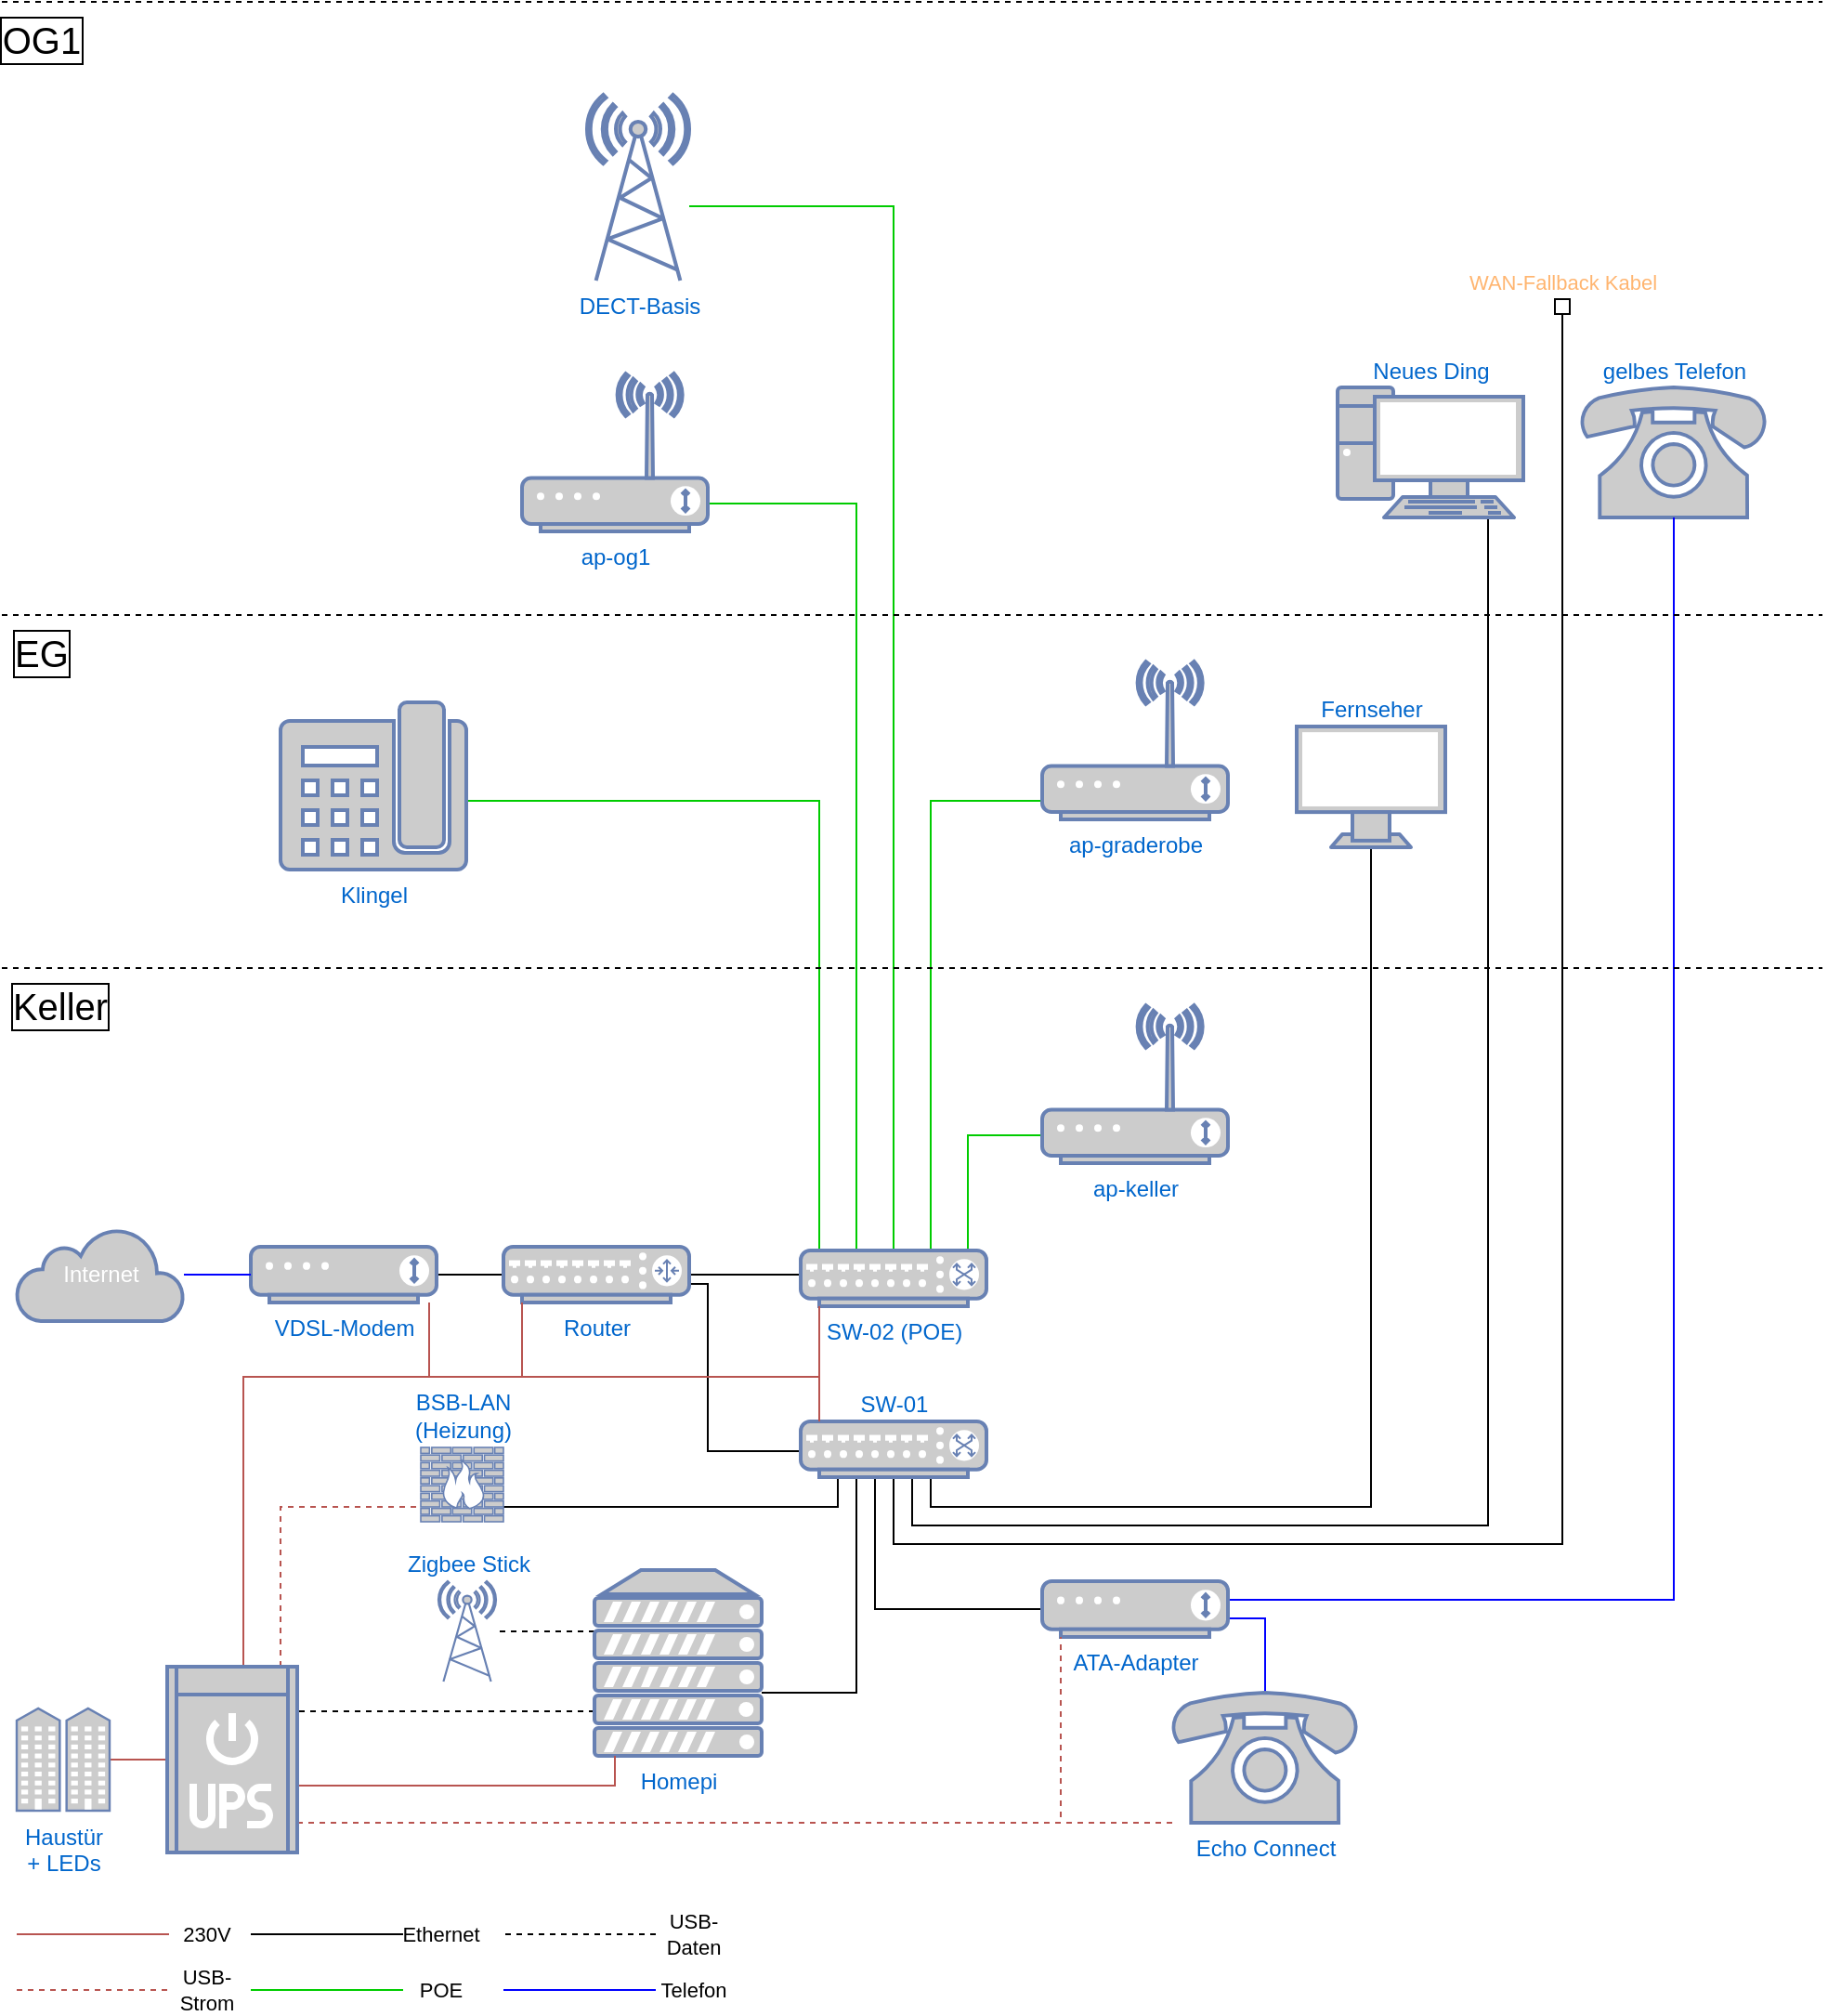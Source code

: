 <mxfile version="21.1.2" type="device">
  <diagram name="Seite-1" id="_rfHNXcPZ4yJtJKRqJeb">
    <mxGraphModel dx="989" dy="1751" grid="1" gridSize="10" guides="1" tooltips="1" connect="1" arrows="1" fold="1" page="1" pageScale="1" pageWidth="827" pageHeight="1169" math="0" shadow="0">
      <root>
        <mxCell id="0" />
        <mxCell id="1" parent="0" />
        <mxCell id="pFpffmRykM0pyIzJijej-9" style="edgeStyle=orthogonalEdgeStyle;rounded=0;orthogonalLoop=1;jettySize=auto;html=1;endArrow=none;endFill=0;" parent="1" source="pFpffmRykM0pyIzJijej-1" target="pFpffmRykM0pyIzJijej-5" edge="1">
          <mxGeometry relative="1" as="geometry" />
        </mxCell>
        <mxCell id="pFpffmRykM0pyIzJijej-1" value="VDSL-Modem" style="fontColor=#0066CC;verticalAlign=top;verticalLabelPosition=bottom;labelPosition=center;align=center;html=1;outlineConnect=0;fillColor=#CCCCCC;strokeColor=#6881B3;gradientColor=none;gradientDirection=north;strokeWidth=2;shape=mxgraph.networks.modem;" parent="1" vertex="1">
          <mxGeometry x="184" y="220" width="100" height="30" as="geometry" />
        </mxCell>
        <mxCell id="pFpffmRykM0pyIzJijej-8" style="edgeStyle=orthogonalEdgeStyle;rounded=0;orthogonalLoop=1;jettySize=auto;html=1;endArrow=none;endFill=0;strokeColor=#0000FF;" parent="1" source="pFpffmRykM0pyIzJijej-3" target="pFpffmRykM0pyIzJijej-1" edge="1">
          <mxGeometry relative="1" as="geometry" />
        </mxCell>
        <mxCell id="pFpffmRykM0pyIzJijej-3" value="Internet" style="html=1;outlineConnect=0;fillColor=#CCCCCC;strokeColor=#6881B3;gradientColor=none;gradientDirection=north;strokeWidth=2;shape=mxgraph.networks.cloud;fontColor=#ffffff;" parent="1" vertex="1">
          <mxGeometry x="58" y="210" width="90" height="50" as="geometry" />
        </mxCell>
        <mxCell id="pFpffmRykM0pyIzJijej-10" style="edgeStyle=orthogonalEdgeStyle;rounded=0;orthogonalLoop=1;jettySize=auto;html=1;endArrow=none;endFill=0;" parent="1" source="pFpffmRykM0pyIzJijej-5" target="pFpffmRykM0pyIzJijej-6" edge="1">
          <mxGeometry relative="1" as="geometry">
            <Array as="points">
              <mxPoint x="430" y="240" />
              <mxPoint x="430" y="330" />
            </Array>
          </mxGeometry>
        </mxCell>
        <mxCell id="pFpffmRykM0pyIzJijej-11" style="edgeStyle=orthogonalEdgeStyle;rounded=0;orthogonalLoop=1;jettySize=auto;html=1;endArrow=none;endFill=0;" parent="1" source="pFpffmRykM0pyIzJijej-5" target="pFpffmRykM0pyIzJijej-7" edge="1">
          <mxGeometry relative="1" as="geometry">
            <Array as="points">
              <mxPoint x="480" y="235" />
              <mxPoint x="480" y="235" />
            </Array>
          </mxGeometry>
        </mxCell>
        <mxCell id="pFpffmRykM0pyIzJijej-5" value="Router" style="fontColor=#0066CC;verticalAlign=top;verticalLabelPosition=bottom;labelPosition=center;align=center;html=1;outlineConnect=0;fillColor=#CCCCCC;strokeColor=#6881B3;gradientColor=none;gradientDirection=north;strokeWidth=2;shape=mxgraph.networks.router;" parent="1" vertex="1">
          <mxGeometry x="320" y="220" width="100" height="30" as="geometry" />
        </mxCell>
        <mxCell id="pFpffmRykM0pyIzJijej-32" style="edgeStyle=orthogonalEdgeStyle;rounded=0;orthogonalLoop=1;jettySize=auto;html=1;endArrow=none;endFill=0;" parent="1" source="pFpffmRykM0pyIzJijej-6" target="pFpffmRykM0pyIzJijej-21" edge="1">
          <mxGeometry relative="1" as="geometry">
            <Array as="points">
              <mxPoint x="520" y="415" />
            </Array>
          </mxGeometry>
        </mxCell>
        <mxCell id="pFpffmRykM0pyIzJijej-33" style="edgeStyle=orthogonalEdgeStyle;rounded=0;orthogonalLoop=1;jettySize=auto;html=1;endArrow=none;endFill=0;" parent="1" source="pFpffmRykM0pyIzJijej-6" target="pFpffmRykM0pyIzJijej-13" edge="1">
          <mxGeometry relative="1" as="geometry">
            <Array as="points">
              <mxPoint x="510" y="460" />
            </Array>
          </mxGeometry>
        </mxCell>
        <mxCell id="pFpffmRykM0pyIzJijej-40" style="edgeStyle=orthogonalEdgeStyle;rounded=0;orthogonalLoop=1;jettySize=auto;html=1;endArrow=none;endFill=0;" parent="1" source="pFpffmRykM0pyIzJijej-6" target="pFpffmRykM0pyIzJijej-39" edge="1">
          <mxGeometry relative="1" as="geometry">
            <Array as="points">
              <mxPoint x="540" y="370" />
              <mxPoint x="850" y="370" />
            </Array>
          </mxGeometry>
        </mxCell>
        <mxCell id="pFpffmRykM0pyIzJijej-41" style="edgeStyle=orthogonalEdgeStyle;rounded=0;orthogonalLoop=1;jettySize=auto;html=1;endArrow=box;endFill=0;" parent="1" source="pFpffmRykM0pyIzJijej-6" edge="1">
          <mxGeometry relative="1" as="geometry">
            <mxPoint x="890" y="-290" as="targetPoint" />
            <Array as="points">
              <mxPoint x="530" y="380" />
              <mxPoint x="890" y="380" />
            </Array>
          </mxGeometry>
        </mxCell>
        <mxCell id="pFpffmRykM0pyIzJijej-42" value="WAN-Fallback Kabel" style="edgeLabel;html=1;align=center;verticalAlign=middle;resizable=0;points=[];fontColor=#FFB570;" parent="pFpffmRykM0pyIzJijej-41" vertex="1" connectable="0">
          <mxGeometry x="0.941" y="-4" relative="1" as="geometry">
            <mxPoint x="-4" y="-41" as="offset" />
          </mxGeometry>
        </mxCell>
        <mxCell id="pFpffmRykM0pyIzJijej-44" style="edgeStyle=orthogonalEdgeStyle;rounded=0;orthogonalLoop=1;jettySize=auto;html=1;endArrow=none;endFill=0;" parent="1" source="pFpffmRykM0pyIzJijej-6" target="pFpffmRykM0pyIzJijej-43" edge="1">
          <mxGeometry relative="1" as="geometry">
            <Array as="points">
              <mxPoint x="550" y="360" />
              <mxPoint x="787" y="360" />
            </Array>
          </mxGeometry>
        </mxCell>
        <mxCell id="pFpffmRykM0pyIzJijej-68" style="edgeStyle=orthogonalEdgeStyle;rounded=0;orthogonalLoop=1;jettySize=auto;html=1;endArrow=none;endFill=0;" parent="1" source="pFpffmRykM0pyIzJijej-6" target="pFpffmRykM0pyIzJijej-67" edge="1">
          <mxGeometry relative="1" as="geometry">
            <Array as="points">
              <mxPoint x="500" y="360" />
            </Array>
          </mxGeometry>
        </mxCell>
        <mxCell id="pFpffmRykM0pyIzJijej-6" value="SW-01" style="fontColor=#0066CC;verticalAlign=bottom;verticalLabelPosition=top;labelPosition=center;align=center;html=1;outlineConnect=0;fillColor=#CCCCCC;strokeColor=#6881B3;gradientColor=none;gradientDirection=north;strokeWidth=2;shape=mxgraph.networks.switch;" parent="1" vertex="1">
          <mxGeometry x="480" y="314" width="100" height="30" as="geometry" />
        </mxCell>
        <mxCell id="pFpffmRykM0pyIzJijej-26" style="edgeStyle=orthogonalEdgeStyle;rounded=0;orthogonalLoop=1;jettySize=auto;html=1;endArrow=none;endFill=0;strokeColor=#00CC00;" parent="1" source="pFpffmRykM0pyIzJijej-7" target="pFpffmRykM0pyIzJijej-12" edge="1">
          <mxGeometry relative="1" as="geometry">
            <Array as="points">
              <mxPoint x="570" y="160" />
            </Array>
          </mxGeometry>
        </mxCell>
        <mxCell id="pFpffmRykM0pyIzJijej-27" style="edgeStyle=orthogonalEdgeStyle;rounded=0;orthogonalLoop=1;jettySize=auto;html=1;endArrow=none;endFill=0;strokeColor=#00CC00;" parent="1" source="pFpffmRykM0pyIzJijej-7" target="pFpffmRykM0pyIzJijej-18" edge="1">
          <mxGeometry relative="1" as="geometry">
            <Array as="points">
              <mxPoint x="550" y="-20" />
            </Array>
          </mxGeometry>
        </mxCell>
        <mxCell id="pFpffmRykM0pyIzJijej-28" style="edgeStyle=orthogonalEdgeStyle;rounded=0;orthogonalLoop=1;jettySize=auto;html=1;endArrow=none;endFill=0;strokeColor=#00CC00;" parent="1" source="pFpffmRykM0pyIzJijej-7" target="pFpffmRykM0pyIzJijej-17" edge="1">
          <mxGeometry relative="1" as="geometry">
            <Array as="points">
              <mxPoint x="530" y="-340" />
            </Array>
          </mxGeometry>
        </mxCell>
        <mxCell id="pFpffmRykM0pyIzJijej-29" style="edgeStyle=orthogonalEdgeStyle;rounded=0;orthogonalLoop=1;jettySize=auto;html=1;endArrow=none;endFill=0;strokeColor=#00CC00;" parent="1" source="pFpffmRykM0pyIzJijej-7" target="pFpffmRykM0pyIzJijej-19" edge="1">
          <mxGeometry relative="1" as="geometry">
            <Array as="points">
              <mxPoint x="510" y="-180" />
            </Array>
          </mxGeometry>
        </mxCell>
        <mxCell id="pFpffmRykM0pyIzJijej-30" style="edgeStyle=orthogonalEdgeStyle;rounded=0;orthogonalLoop=1;jettySize=auto;html=1;endArrow=none;endFill=0;strokeColor=#00CC00;" parent="1" source="pFpffmRykM0pyIzJijej-7" target="pFpffmRykM0pyIzJijej-22" edge="1">
          <mxGeometry relative="1" as="geometry">
            <Array as="points">
              <mxPoint x="490" y="-20" />
            </Array>
          </mxGeometry>
        </mxCell>
        <mxCell id="pFpffmRykM0pyIzJijej-7" value="SW-02 (POE)" style="fontColor=#0066CC;verticalAlign=top;verticalLabelPosition=bottom;labelPosition=center;align=center;html=1;outlineConnect=0;fillColor=#CCCCCC;strokeColor=#6881B3;gradientColor=none;gradientDirection=north;strokeWidth=2;shape=mxgraph.networks.switch;" parent="1" vertex="1">
          <mxGeometry x="480" y="222" width="100" height="30" as="geometry" />
        </mxCell>
        <mxCell id="pFpffmRykM0pyIzJijej-12" value="ap-keller" style="fontColor=#0066CC;verticalAlign=top;verticalLabelPosition=bottom;labelPosition=center;align=center;html=1;outlineConnect=0;fillColor=#CCCCCC;strokeColor=#6881B3;gradientColor=none;gradientDirection=north;strokeWidth=2;shape=mxgraph.networks.wireless_modem;" parent="1" vertex="1">
          <mxGeometry x="610" y="90" width="100" height="85" as="geometry" />
        </mxCell>
        <mxCell id="pFpffmRykM0pyIzJijej-60" style="edgeStyle=orthogonalEdgeStyle;rounded=0;orthogonalLoop=1;jettySize=auto;html=1;endArrow=none;endFill=0;dashed=1;" parent="1" source="pFpffmRykM0pyIzJijej-13" target="pFpffmRykM0pyIzJijej-59" edge="1">
          <mxGeometry relative="1" as="geometry">
            <Array as="points">
              <mxPoint x="360" y="427" />
              <mxPoint x="360" y="427" />
            </Array>
          </mxGeometry>
        </mxCell>
        <mxCell id="pFpffmRykM0pyIzJijej-61" style="edgeStyle=orthogonalEdgeStyle;rounded=0;orthogonalLoop=1;jettySize=auto;html=1;dashed=1;endArrow=none;endFill=0;" parent="1" source="pFpffmRykM0pyIzJijej-13" target="pFpffmRykM0pyIzJijej-52" edge="1">
          <mxGeometry relative="1" as="geometry">
            <Array as="points">
              <mxPoint x="220" y="470" />
              <mxPoint x="220" y="470" />
            </Array>
          </mxGeometry>
        </mxCell>
        <mxCell id="pFpffmRykM0pyIzJijej-13" value="Homepi" style="fontColor=#0066CC;verticalAlign=top;verticalLabelPosition=bottom;labelPosition=center;align=center;html=1;outlineConnect=0;fillColor=#CCCCCC;strokeColor=#6881B3;gradientColor=none;gradientDirection=north;strokeWidth=2;shape=mxgraph.networks.server;" parent="1" vertex="1">
          <mxGeometry x="369" y="394" width="90" height="100" as="geometry" />
        </mxCell>
        <mxCell id="pFpffmRykM0pyIzJijej-15" value="gelbes Telefon" style="fontColor=#0066CC;verticalAlign=bottom;verticalLabelPosition=top;labelPosition=center;align=center;html=1;outlineConnect=0;fillColor=#CCCCCC;strokeColor=#6881B3;gradientColor=none;gradientDirection=north;strokeWidth=2;shape=mxgraph.networks.phone_1;" parent="1" vertex="1">
          <mxGeometry x="900" y="-242.5" width="100" height="70" as="geometry" />
        </mxCell>
        <mxCell id="pFpffmRykM0pyIzJijej-17" value="DECT-Basis" style="fontColor=#0066CC;verticalAlign=top;verticalLabelPosition=bottom;labelPosition=center;align=center;html=1;outlineConnect=0;fillColor=#CCCCCC;strokeColor=#6881B3;gradientColor=none;gradientDirection=north;strokeWidth=2;shape=mxgraph.networks.radio_tower;" parent="1" vertex="1">
          <mxGeometry x="365" y="-400" width="55" height="100" as="geometry" />
        </mxCell>
        <mxCell id="pFpffmRykM0pyIzJijej-18" value="ap-graderobe" style="fontColor=#0066CC;verticalAlign=top;verticalLabelPosition=bottom;labelPosition=center;align=center;html=1;outlineConnect=0;fillColor=#CCCCCC;strokeColor=#6881B3;gradientColor=none;gradientDirection=north;strokeWidth=2;shape=mxgraph.networks.wireless_modem;" parent="1" vertex="1">
          <mxGeometry x="610" y="-95" width="100" height="85" as="geometry" />
        </mxCell>
        <mxCell id="pFpffmRykM0pyIzJijej-19" value="ap-og1" style="fontColor=#0066CC;verticalAlign=top;verticalLabelPosition=bottom;labelPosition=center;align=center;html=1;outlineConnect=0;fillColor=#CCCCCC;strokeColor=#6881B3;gradientColor=none;gradientDirection=north;strokeWidth=2;shape=mxgraph.networks.wireless_modem;" parent="1" vertex="1">
          <mxGeometry x="330" y="-250" width="100" height="85" as="geometry" />
        </mxCell>
        <mxCell id="pFpffmRykM0pyIzJijej-34" style="edgeStyle=orthogonalEdgeStyle;rounded=0;orthogonalLoop=1;jettySize=auto;html=1;endArrow=none;endFill=0;strokeColor=#0000FF;" parent="1" source="pFpffmRykM0pyIzJijej-21" target="pFpffmRykM0pyIzJijej-15" edge="1">
          <mxGeometry relative="1" as="geometry">
            <Array as="points">
              <mxPoint x="950" y="410" />
            </Array>
          </mxGeometry>
        </mxCell>
        <mxCell id="pFpffmRykM0pyIzJijej-36" style="edgeStyle=orthogonalEdgeStyle;rounded=0;orthogonalLoop=1;jettySize=auto;html=1;endArrow=none;endFill=0;strokeColor=#0000FF;" parent="1" source="pFpffmRykM0pyIzJijej-21" target="pFpffmRykM0pyIzJijej-35" edge="1">
          <mxGeometry relative="1" as="geometry">
            <Array as="points">
              <mxPoint x="730" y="420" />
            </Array>
          </mxGeometry>
        </mxCell>
        <mxCell id="pFpffmRykM0pyIzJijej-21" value="ATA-Adapter" style="fontColor=#0066CC;verticalAlign=top;verticalLabelPosition=bottom;labelPosition=center;align=center;html=1;outlineConnect=0;fillColor=#CCCCCC;strokeColor=#6881B3;gradientColor=none;gradientDirection=north;strokeWidth=2;shape=mxgraph.networks.modem;" parent="1" vertex="1">
          <mxGeometry x="610" y="400" width="100" height="30" as="geometry" />
        </mxCell>
        <mxCell id="pFpffmRykM0pyIzJijej-22" value="Klingel" style="fontColor=#0066CC;verticalAlign=top;verticalLabelPosition=bottom;labelPosition=center;align=center;html=1;outlineConnect=0;fillColor=#CCCCCC;strokeColor=#6881B3;gradientColor=none;gradientDirection=north;strokeWidth=2;shape=mxgraph.networks.phone_2;" parent="1" vertex="1">
          <mxGeometry x="200" y="-73" width="100" height="90" as="geometry" />
        </mxCell>
        <mxCell id="pFpffmRykM0pyIzJijej-35" value="Echo Connect" style="fontColor=#0066CC;verticalAlign=top;verticalLabelPosition=bottom;labelPosition=center;align=center;html=1;outlineConnect=0;fillColor=#CCCCCC;strokeColor=#6881B3;gradientColor=none;gradientDirection=north;strokeWidth=2;shape=mxgraph.networks.phone_1;" parent="1" vertex="1">
          <mxGeometry x="680" y="460" width="100" height="70" as="geometry" />
        </mxCell>
        <mxCell id="pFpffmRykM0pyIzJijej-39" value="Neues Ding" style="fontColor=#0066CC;verticalAlign=bottom;verticalLabelPosition=top;labelPosition=center;align=center;html=1;outlineConnect=0;fillColor=#CCCCCC;strokeColor=#6881B3;gradientColor=none;gradientDirection=north;strokeWidth=2;shape=mxgraph.networks.pc;" parent="1" vertex="1">
          <mxGeometry x="769" y="-242.5" width="100" height="70" as="geometry" />
        </mxCell>
        <mxCell id="pFpffmRykM0pyIzJijej-43" value="Fernseher" style="fontColor=#0066CC;verticalAlign=bottom;verticalLabelPosition=top;labelPosition=center;align=center;html=1;outlineConnect=0;fillColor=#CCCCCC;strokeColor=#6881B3;gradientColor=none;gradientDirection=north;strokeWidth=2;shape=mxgraph.networks.monitor;" parent="1" vertex="1">
          <mxGeometry x="747" y="-60" width="80" height="65" as="geometry" />
        </mxCell>
        <mxCell id="pFpffmRykM0pyIzJijej-45" value="" style="endArrow=none;dashed=1;html=1;rounded=0;" parent="1" edge="1">
          <mxGeometry width="50" height="50" relative="1" as="geometry">
            <mxPoint x="50" y="-450" as="sourcePoint" />
            <mxPoint x="1030" y="-450" as="targetPoint" />
          </mxGeometry>
        </mxCell>
        <mxCell id="pFpffmRykM0pyIzJijej-47" value="OG1" style="edgeLabel;html=1;align=center;verticalAlign=middle;resizable=0;points=[];fontSize=20;labelBorderColor=default;" parent="pFpffmRykM0pyIzJijej-45" vertex="1" connectable="0">
          <mxGeometry x="-0.178" y="-2" relative="1" as="geometry">
            <mxPoint x="-382" y="18" as="offset" />
          </mxGeometry>
        </mxCell>
        <mxCell id="pFpffmRykM0pyIzJijej-48" value="" style="endArrow=none;dashed=1;html=1;rounded=0;" parent="1" edge="1">
          <mxGeometry width="50" height="50" relative="1" as="geometry">
            <mxPoint x="50" y="-120" as="sourcePoint" />
            <mxPoint x="1030" y="-120" as="targetPoint" />
          </mxGeometry>
        </mxCell>
        <mxCell id="pFpffmRykM0pyIzJijej-49" value="EG" style="edgeLabel;html=1;align=center;verticalAlign=middle;resizable=0;points=[];fontSize=20;labelBorderColor=default;" parent="pFpffmRykM0pyIzJijej-48" vertex="1" connectable="0">
          <mxGeometry x="-0.178" y="-2" relative="1" as="geometry">
            <mxPoint x="-382" y="18" as="offset" />
          </mxGeometry>
        </mxCell>
        <mxCell id="pFpffmRykM0pyIzJijej-50" value="" style="endArrow=none;dashed=1;html=1;rounded=0;" parent="1" edge="1">
          <mxGeometry width="50" height="50" relative="1" as="geometry">
            <mxPoint x="50" y="70" as="sourcePoint" />
            <mxPoint x="1030" y="70" as="targetPoint" />
          </mxGeometry>
        </mxCell>
        <mxCell id="pFpffmRykM0pyIzJijej-51" value="Keller" style="edgeLabel;html=1;align=center;verticalAlign=middle;resizable=0;points=[];fontSize=20;labelBorderColor=default;" parent="pFpffmRykM0pyIzJijej-50" vertex="1" connectable="0">
          <mxGeometry x="-0.178" y="-2" relative="1" as="geometry">
            <mxPoint x="-372" y="18" as="offset" />
          </mxGeometry>
        </mxCell>
        <mxCell id="pFpffmRykM0pyIzJijej-53" style="edgeStyle=orthogonalEdgeStyle;rounded=0;orthogonalLoop=1;jettySize=auto;html=1;fontColor=#FF0000;fillColor=#f8cecc;strokeColor=#b85450;endArrow=none;endFill=0;" parent="1" source="pFpffmRykM0pyIzJijej-52" target="pFpffmRykM0pyIzJijej-13" edge="1">
          <mxGeometry relative="1" as="geometry">
            <Array as="points">
              <mxPoint x="380" y="510" />
            </Array>
          </mxGeometry>
        </mxCell>
        <mxCell id="pFpffmRykM0pyIzJijej-54" style="edgeStyle=orthogonalEdgeStyle;rounded=0;orthogonalLoop=1;jettySize=auto;html=1;fontColor=#FF0000;fillColor=#f8cecc;strokeColor=#b85450;endArrow=none;endFill=0;" parent="1" source="pFpffmRykM0pyIzJijej-52" target="pFpffmRykM0pyIzJijej-1" edge="1">
          <mxGeometry relative="1" as="geometry">
            <Array as="points">
              <mxPoint x="180" y="290" />
              <mxPoint x="280" y="290" />
            </Array>
          </mxGeometry>
        </mxCell>
        <mxCell id="pFpffmRykM0pyIzJijej-55" style="edgeStyle=orthogonalEdgeStyle;rounded=0;orthogonalLoop=1;jettySize=auto;html=1;fontColor=#FF0000;fillColor=#f8cecc;strokeColor=#b85450;endArrow=none;endFill=0;" parent="1" source="pFpffmRykM0pyIzJijej-52" target="pFpffmRykM0pyIzJijej-5" edge="1">
          <mxGeometry relative="1" as="geometry">
            <Array as="points">
              <mxPoint x="180" y="290" />
              <mxPoint x="330" y="290" />
            </Array>
          </mxGeometry>
        </mxCell>
        <mxCell id="pFpffmRykM0pyIzJijej-56" style="edgeStyle=orthogonalEdgeStyle;rounded=0;orthogonalLoop=1;jettySize=auto;html=1;fontColor=#FF0000;fillColor=#f8cecc;strokeColor=#b85450;endArrow=none;endFill=0;" parent="1" source="pFpffmRykM0pyIzJijej-52" target="pFpffmRykM0pyIzJijej-7" edge="1">
          <mxGeometry relative="1" as="geometry">
            <Array as="points">
              <mxPoint x="180" y="290" />
              <mxPoint x="490" y="290" />
            </Array>
          </mxGeometry>
        </mxCell>
        <mxCell id="pFpffmRykM0pyIzJijej-57" style="edgeStyle=orthogonalEdgeStyle;rounded=0;orthogonalLoop=1;jettySize=auto;html=1;fontColor=#FF0000;fillColor=#f8cecc;strokeColor=#b85450;endArrow=none;endFill=0;" parent="1" source="pFpffmRykM0pyIzJijej-52" target="pFpffmRykM0pyIzJijej-6" edge="1">
          <mxGeometry relative="1" as="geometry">
            <Array as="points">
              <mxPoint x="180" y="290" />
              <mxPoint x="490" y="290" />
            </Array>
          </mxGeometry>
        </mxCell>
        <mxCell id="pFpffmRykM0pyIzJijej-58" style="edgeStyle=orthogonalEdgeStyle;rounded=0;orthogonalLoop=1;jettySize=auto;html=1;fontColor=#FF0000;fillColor=#f8cecc;strokeColor=#b85450;endArrow=none;endFill=0;dashed=1;" parent="1" source="pFpffmRykM0pyIzJijej-52" target="pFpffmRykM0pyIzJijej-21" edge="1">
          <mxGeometry relative="1" as="geometry">
            <Array as="points">
              <mxPoint x="620" y="530" />
            </Array>
          </mxGeometry>
        </mxCell>
        <mxCell id="pFpffmRykM0pyIzJijej-70" style="edgeStyle=orthogonalEdgeStyle;rounded=0;orthogonalLoop=1;jettySize=auto;html=1;dashed=1;endArrow=none;endFill=0;strokeColor=#B85450;" parent="1" source="pFpffmRykM0pyIzJijej-52" target="pFpffmRykM0pyIzJijej-35" edge="1">
          <mxGeometry relative="1" as="geometry">
            <Array as="points">
              <mxPoint x="560" y="530" />
              <mxPoint x="560" y="530" />
            </Array>
          </mxGeometry>
        </mxCell>
        <mxCell id="pFpffmRykM0pyIzJijej-71" style="edgeStyle=orthogonalEdgeStyle;rounded=0;orthogonalLoop=1;jettySize=auto;html=1;dashed=1;strokeColor=#B85450;endArrow=none;endFill=0;" parent="1" source="pFpffmRykM0pyIzJijej-52" target="pFpffmRykM0pyIzJijej-67" edge="1">
          <mxGeometry relative="1" as="geometry">
            <Array as="points">
              <mxPoint x="200" y="360" />
            </Array>
          </mxGeometry>
        </mxCell>
        <mxCell id="_BNIpP8TNI-eJzHHvBJQ-3" style="edgeStyle=orthogonalEdgeStyle;rounded=0;orthogonalLoop=1;jettySize=auto;html=1;endArrow=none;endFill=0;strokeColor=#B85450;" edge="1" parent="1" source="pFpffmRykM0pyIzJijej-52" target="_BNIpP8TNI-eJzHHvBJQ-2">
          <mxGeometry relative="1" as="geometry" />
        </mxCell>
        <mxCell id="pFpffmRykM0pyIzJijej-52" value="" style="fontColor=#0066CC;verticalAlign=top;verticalLabelPosition=bottom;labelPosition=center;align=center;html=1;outlineConnect=0;fillColor=#CCCCCC;strokeColor=#6881B3;gradientColor=none;gradientDirection=north;strokeWidth=2;shape=mxgraph.networks.ups_small;" parent="1" vertex="1">
          <mxGeometry x="139" y="446" width="70" height="100" as="geometry" />
        </mxCell>
        <mxCell id="pFpffmRykM0pyIzJijej-59" value="Zigbee Stick" style="fontColor=#0066CC;verticalAlign=bottom;verticalLabelPosition=top;labelPosition=center;align=center;html=1;outlineConnect=0;fillColor=#CCCCCC;strokeColor=#6881B3;gradientColor=none;gradientDirection=north;strokeWidth=2;shape=mxgraph.networks.radio_tower;" parent="1" vertex="1">
          <mxGeometry x="285" y="400" width="31" height="54" as="geometry" />
        </mxCell>
        <mxCell id="pFpffmRykM0pyIzJijej-62" value="230V" style="edgeStyle=orthogonalEdgeStyle;rounded=0;orthogonalLoop=1;jettySize=auto;html=1;fontColor=#000000;fillColor=#f8cecc;strokeColor=#b85450;endArrow=none;endFill=0;labelPosition=center;verticalLabelPosition=middle;align=center;verticalAlign=middle;" parent="1" edge="1">
          <mxGeometry x="1" y="-20" relative="1" as="geometry">
            <mxPoint x="58" y="590" as="sourcePoint" />
            <mxPoint x="140" y="590" as="targetPoint" />
            <Array as="points">
              <mxPoint x="90" y="590" />
              <mxPoint x="90" y="590" />
            </Array>
            <mxPoint x="20" y="-20" as="offset" />
          </mxGeometry>
        </mxCell>
        <mxCell id="pFpffmRykM0pyIzJijej-63" value="USB-&lt;br&gt;Daten" style="edgeStyle=orthogonalEdgeStyle;rounded=0;orthogonalLoop=1;jettySize=auto;html=1;dashed=1;endArrow=none;endFill=0;" parent="1" edge="1">
          <mxGeometry x="-1" y="20" relative="1" as="geometry">
            <mxPoint x="402" y="590" as="sourcePoint" />
            <mxPoint x="320" y="590" as="targetPoint" />
            <Array as="points">
              <mxPoint x="380" y="590" />
              <mxPoint x="380" y="590" />
            </Array>
            <mxPoint x="20" y="-20" as="offset" />
          </mxGeometry>
        </mxCell>
        <mxCell id="pFpffmRykM0pyIzJijej-64" value="Ethernet" style="edgeStyle=orthogonalEdgeStyle;rounded=0;orthogonalLoop=1;jettySize=auto;html=1;fontColor=#000000;fillColor=#f8cecc;strokeColor=#000000;endArrow=none;endFill=0;labelPosition=center;verticalLabelPosition=middle;align=center;verticalAlign=middle;" parent="1" edge="1">
          <mxGeometry x="1" y="-20" relative="1" as="geometry">
            <mxPoint x="184" y="590" as="sourcePoint" />
            <mxPoint x="266" y="590" as="targetPoint" />
            <Array as="points">
              <mxPoint x="216" y="590" />
              <mxPoint x="216" y="590" />
            </Array>
            <mxPoint x="20" y="-20" as="offset" />
          </mxGeometry>
        </mxCell>
        <mxCell id="pFpffmRykM0pyIzJijej-65" value="POE" style="edgeStyle=orthogonalEdgeStyle;rounded=0;orthogonalLoop=1;jettySize=auto;html=1;fontColor=#000000;fillColor=#f8cecc;strokeColor=#00CC00;endArrow=none;endFill=0;labelPosition=center;verticalLabelPosition=middle;align=center;verticalAlign=middle;" parent="1" edge="1">
          <mxGeometry x="1" y="-20" relative="1" as="geometry">
            <mxPoint x="184" y="620" as="sourcePoint" />
            <mxPoint x="266" y="620" as="targetPoint" />
            <Array as="points">
              <mxPoint x="216" y="620" />
              <mxPoint x="216" y="620" />
            </Array>
            <mxPoint x="20" y="-20" as="offset" />
          </mxGeometry>
        </mxCell>
        <mxCell id="pFpffmRykM0pyIzJijej-66" value="Telefon" style="edgeStyle=orthogonalEdgeStyle;rounded=0;orthogonalLoop=1;jettySize=auto;html=1;endArrow=none;endFill=0;strokeColor=#0000FF;" parent="1" edge="1">
          <mxGeometry x="-1" y="20" relative="1" as="geometry">
            <mxPoint x="402" y="620" as="sourcePoint" />
            <mxPoint x="320" y="620" as="targetPoint" />
            <Array as="points">
              <mxPoint x="380" y="620" />
              <mxPoint x="380" y="620" />
            </Array>
            <mxPoint x="20" y="-20" as="offset" />
          </mxGeometry>
        </mxCell>
        <mxCell id="pFpffmRykM0pyIzJijej-67" value="BSB-LAN&lt;br&gt;(Heizung)" style="fontColor=#0066CC;verticalAlign=bottom;verticalLabelPosition=top;labelPosition=center;align=center;html=1;outlineConnect=0;fillColor=#CCCCCC;strokeColor=#6881B3;gradientColor=none;gradientDirection=north;strokeWidth=2;shape=mxgraph.networks.firewall;" parent="1" vertex="1">
          <mxGeometry x="275.5" y="328" width="44.5" height="40" as="geometry" />
        </mxCell>
        <mxCell id="pFpffmRykM0pyIzJijej-69" value="USB-&lt;br&gt;Strom" style="edgeStyle=orthogonalEdgeStyle;rounded=0;orthogonalLoop=1;jettySize=auto;html=1;fontColor=#000000;fillColor=#f8cecc;strokeColor=#b85450;endArrow=none;endFill=0;labelPosition=center;verticalLabelPosition=middle;align=center;verticalAlign=middle;dashed=1;" parent="1" edge="1">
          <mxGeometry x="1" y="-20" relative="1" as="geometry">
            <mxPoint x="58" y="620" as="sourcePoint" />
            <mxPoint x="140" y="620" as="targetPoint" />
            <Array as="points">
              <mxPoint x="90" y="620" />
              <mxPoint x="90" y="620" />
            </Array>
            <mxPoint x="20" y="-20" as="offset" />
          </mxGeometry>
        </mxCell>
        <mxCell id="_BNIpP8TNI-eJzHHvBJQ-2" value="Haustür &lt;br&gt;+ LEDs" style="fontColor=#0066CC;verticalAlign=top;verticalLabelPosition=bottom;labelPosition=center;align=center;html=1;outlineConnect=0;fillColor=#CCCCCC;strokeColor=#6881B3;gradientColor=none;gradientDirection=north;strokeWidth=2;shape=mxgraph.networks.community;" vertex="1" parent="1">
          <mxGeometry x="58" y="468.5" width="50" height="55" as="geometry" />
        </mxCell>
      </root>
    </mxGraphModel>
  </diagram>
</mxfile>
